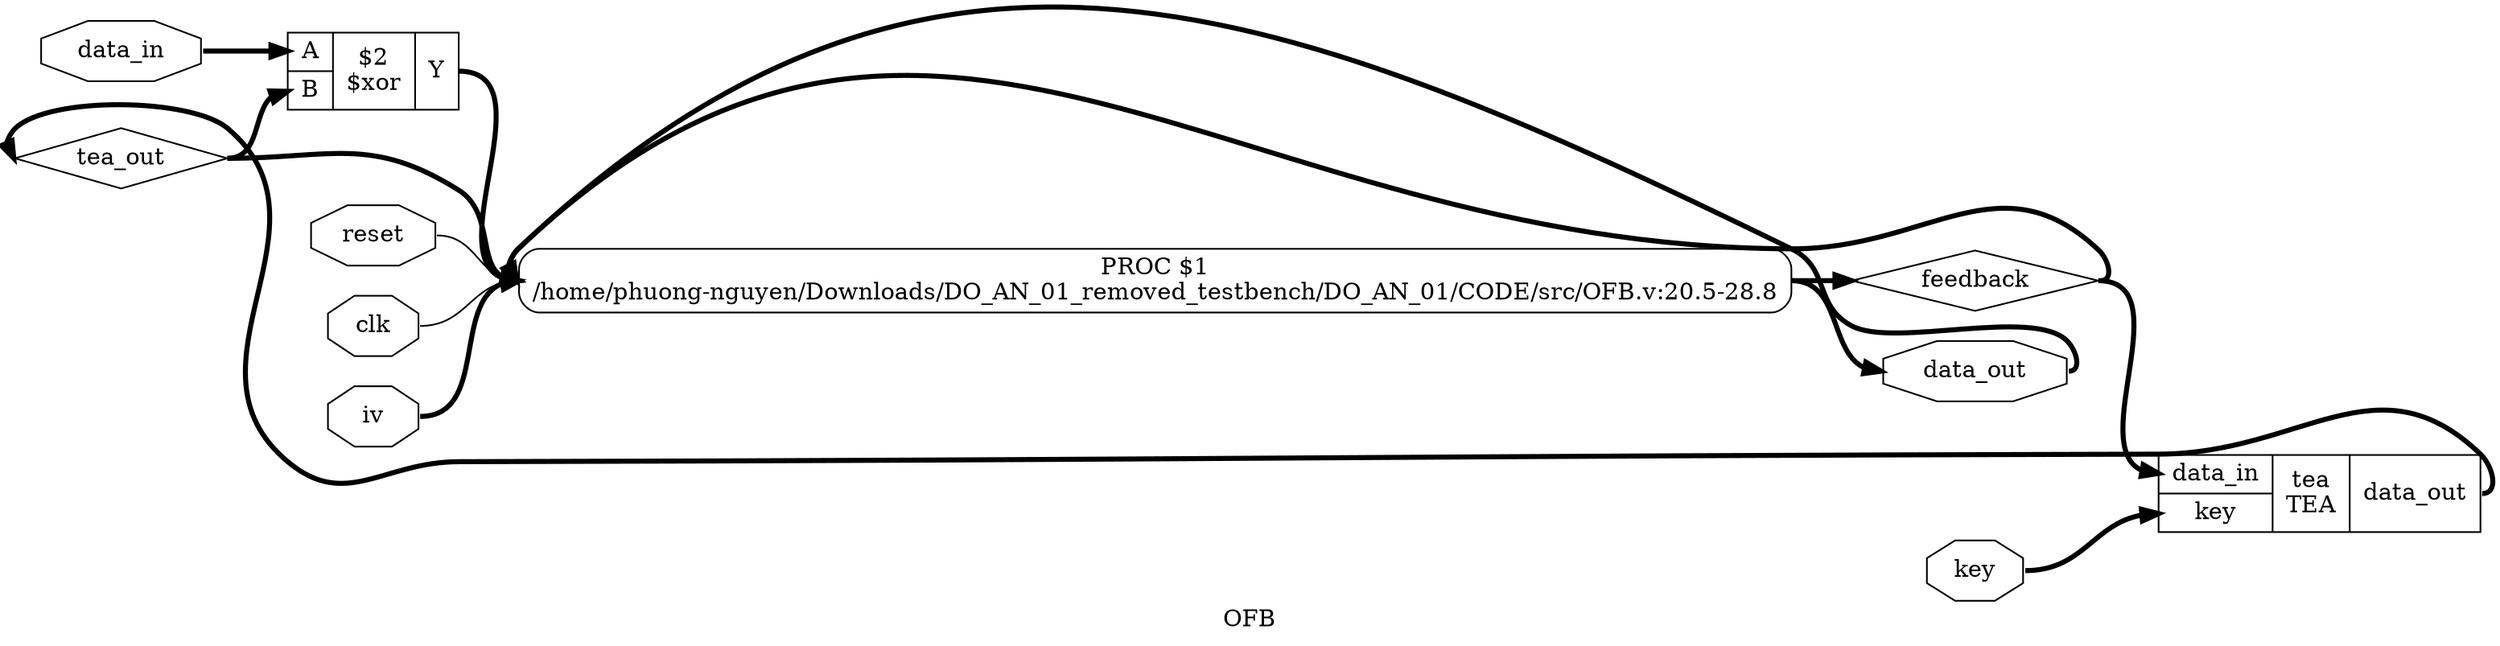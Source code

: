 digraph "OFB" {
label="OFB";
rankdir="LR";
remincross=true;
n4 [ shape=diamond, label="tea_out", color="black", fontcolor="black" ];
n5 [ shape=diamond, label="feedback", color="black", fontcolor="black" ];
n6 [ shape=octagon, label="data_out", color="black", fontcolor="black" ];
n7 [ shape=octagon, label="reset", color="black", fontcolor="black" ];
n8 [ shape=octagon, label="clk", color="black", fontcolor="black" ];
n9 [ shape=octagon, label="iv", color="black", fontcolor="black" ];
n10 [ shape=octagon, label="key", color="black", fontcolor="black" ];
n11 [ shape=octagon, label="data_in", color="black", fontcolor="black" ];
c15 [ shape=record, label="{{<p12> A|<p13> B}|$2\n$xor|{<p14> Y}}",  ];
c16 [ shape=record, label="{{<p11> data_in|<p10> key}|tea\nTEA|{<p6> data_out}}",  ];
p0 [shape=box, style=rounded, label="PROC $1\n/home/phuong-nguyen/Downloads/DO_AN_01_removed_testbench/DO_AN_01/CODE/src/OFB.v:20.5-28.8", ];
c15:p14:e -> p0:w [color="black", fontcolor="black", style="setlinewidth(3)", label=""];
n10:e -> c16:p10:w [color="black", fontcolor="black", style="setlinewidth(3)", label=""];
n11:e -> c15:p12:w [color="black", fontcolor="black", style="setlinewidth(3)", label=""];
c16:p6:e -> n4:w [color="black", fontcolor="black", style="setlinewidth(3)", label=""];
n4:e -> c15:p13:w [color="black", fontcolor="black", style="setlinewidth(3)", label=""];
n4:e -> p0:w [color="black", fontcolor="black", style="setlinewidth(3)", label=""];
p0:e -> n5:w [color="black", fontcolor="black", style="setlinewidth(3)", label=""];
n5:e -> c16:p11:w [color="black", fontcolor="black", style="setlinewidth(3)", label=""];
n5:e -> p0:w [color="black", fontcolor="black", style="setlinewidth(3)", label=""];
p0:e -> n6:w [color="black", fontcolor="black", style="setlinewidth(3)", label=""];
n6:e -> p0:w [color="black", fontcolor="black", style="setlinewidth(3)", label=""];
n7:e -> p0:w [color="black", fontcolor="black", label=""];
n8:e -> p0:w [color="black", fontcolor="black", label=""];
n9:e -> p0:w [color="black", fontcolor="black", style="setlinewidth(3)", label=""];
}
